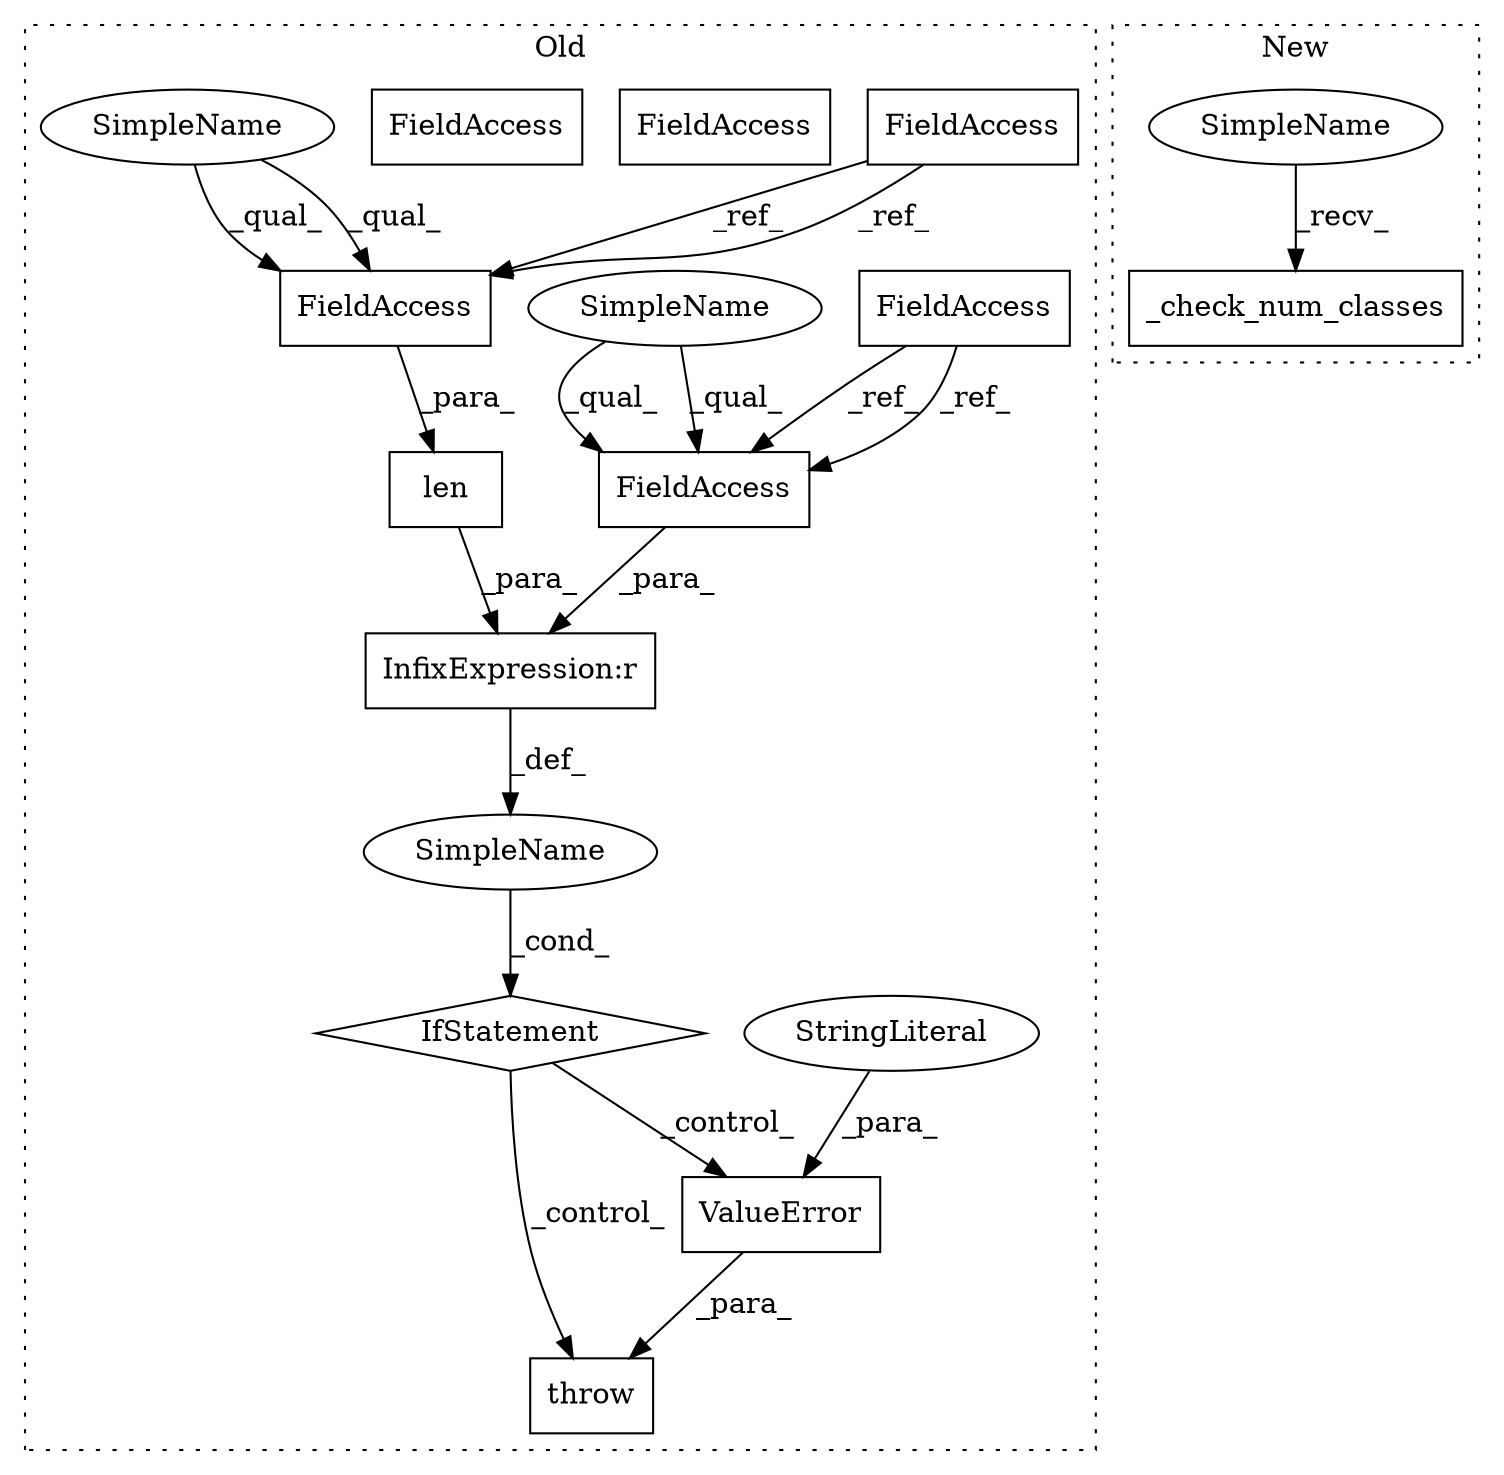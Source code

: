 digraph G {
subgraph cluster0 {
1 [label="len" a="32" s="2547,2563" l="4,1" shape="box"];
3 [label="FieldAccess" a="22" s="2419" l="12" shape="box"];
4 [label="InfixExpression:r" a="27" s="2544" l="3" shape="box"];
5 [label="FieldAccess" a="22" s="2478" l="16" shape="box"];
6 [label="throw" a="53" s="2574" l="6" shape="box"];
7 [label="FieldAccess" a="22" s="2551" l="12" shape="box"];
8 [label="FieldAccess" a="22" s="2528" l="16" shape="box"];
9 [label="SimpleName" a="42" s="" l="" shape="ellipse"];
10 [label="IfStatement" a="25" s="2524,2564" l="4,2" shape="diamond"];
11 [label="ValueError" a="32" s="2580,2629" l="11,1" shape="box"];
12 [label="StringLiteral" a="45" s="2591" l="38" shape="ellipse"];
13 [label="FieldAccess" a="22" s="2528" l="16" shape="box"];
14 [label="FieldAccess" a="22" s="2551" l="12" shape="box"];
15 [label="SimpleName" a="42" s="2528" l="4" shape="ellipse"];
16 [label="SimpleName" a="42" s="2551" l="4" shape="ellipse"];
label = "Old";
style="dotted";
}
subgraph cluster1 {
2 [label="_check_num_classes" a="32" s="2442" l="20" shape="box"];
17 [label="SimpleName" a="42" s="2437" l="4" shape="ellipse"];
label = "New";
style="dotted";
}
1 -> 4 [label="_para_"];
3 -> 14 [label="_ref_"];
3 -> 14 [label="_ref_"];
4 -> 9 [label="_def_"];
5 -> 13 [label="_ref_"];
5 -> 13 [label="_ref_"];
9 -> 10 [label="_cond_"];
10 -> 11 [label="_control_"];
10 -> 6 [label="_control_"];
11 -> 6 [label="_para_"];
12 -> 11 [label="_para_"];
13 -> 4 [label="_para_"];
14 -> 1 [label="_para_"];
15 -> 13 [label="_qual_"];
15 -> 13 [label="_qual_"];
16 -> 14 [label="_qual_"];
16 -> 14 [label="_qual_"];
17 -> 2 [label="_recv_"];
}